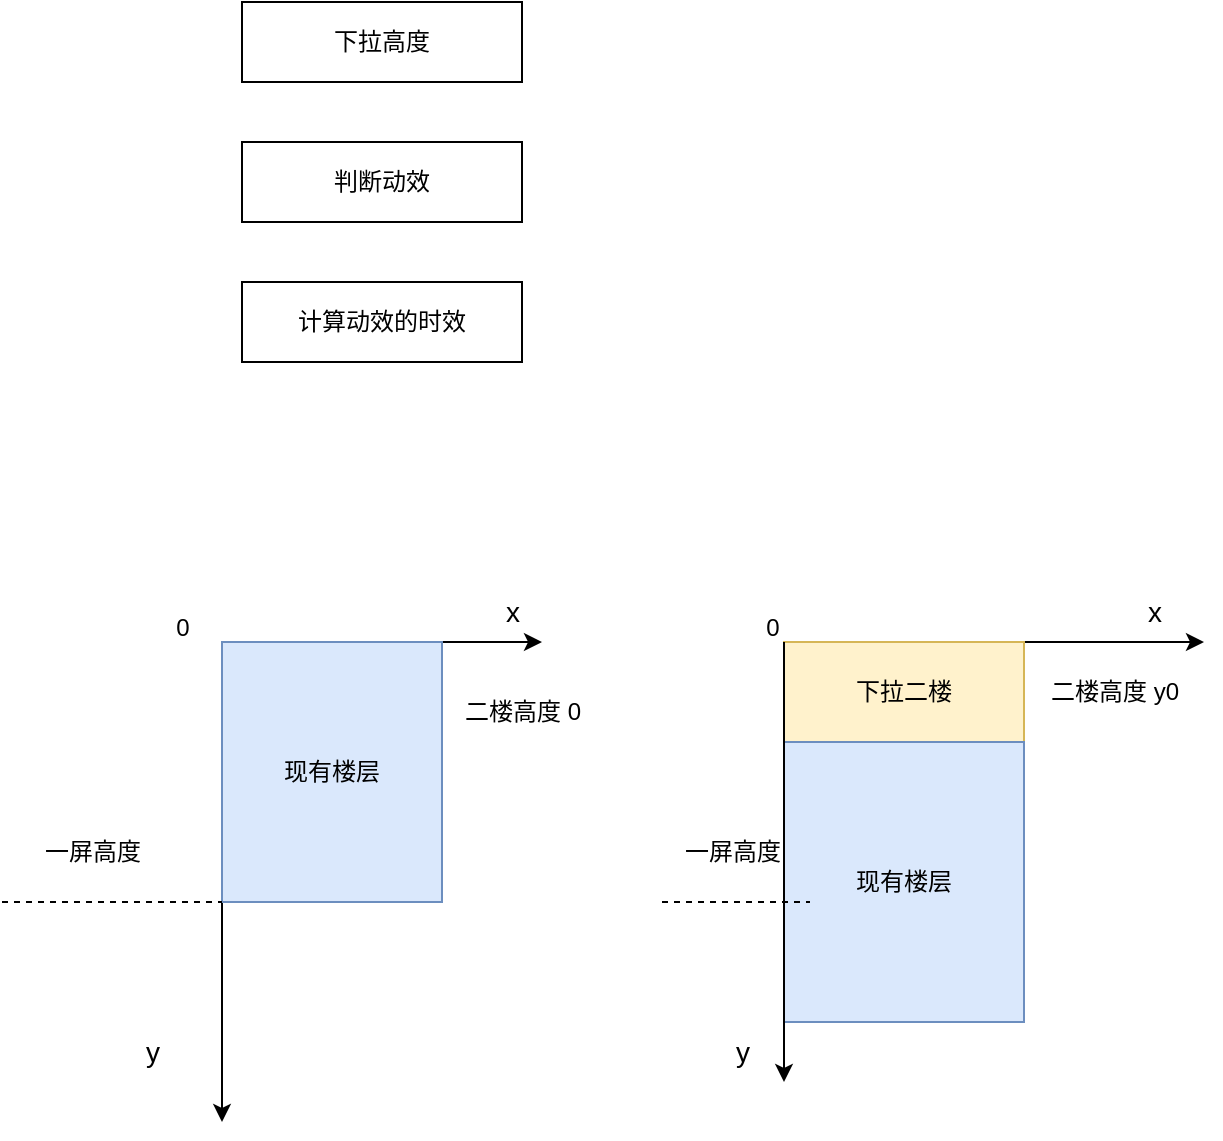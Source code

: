 <mxfile version="24.7.7">
  <diagram name="Page-1" id="_3CXrZuWxp9NNXqnvV0u">
    <mxGraphModel dx="1035" dy="654" grid="1" gridSize="10" guides="1" tooltips="1" connect="1" arrows="1" fold="1" page="1" pageScale="1" pageWidth="827" pageHeight="1169" math="0" shadow="0">
      <root>
        <mxCell id="0" />
        <mxCell id="1" parent="0" />
        <mxCell id="22lBglCoc17cfZs_OlAy-1" value="下拉高度" style="rounded=0;whiteSpace=wrap;html=1;" vertex="1" parent="1">
          <mxGeometry x="190" y="110" width="140" height="40" as="geometry" />
        </mxCell>
        <mxCell id="22lBglCoc17cfZs_OlAy-2" value="判断动效" style="rounded=0;whiteSpace=wrap;html=1;" vertex="1" parent="1">
          <mxGeometry x="190" y="180" width="140" height="40" as="geometry" />
        </mxCell>
        <mxCell id="22lBglCoc17cfZs_OlAy-3" value="计算动效的时效" style="rounded=0;whiteSpace=wrap;html=1;" vertex="1" parent="1">
          <mxGeometry x="190" y="250" width="140" height="40" as="geometry" />
        </mxCell>
        <mxCell id="22lBglCoc17cfZs_OlAy-4" value="" style="endArrow=classic;html=1;rounded=0;" edge="1" parent="1">
          <mxGeometry width="50" height="50" relative="1" as="geometry">
            <mxPoint x="180" y="430" as="sourcePoint" />
            <mxPoint x="340" y="430" as="targetPoint" />
          </mxGeometry>
        </mxCell>
        <mxCell id="22lBglCoc17cfZs_OlAy-6" value="" style="endArrow=classic;html=1;rounded=0;" edge="1" parent="1">
          <mxGeometry width="50" height="50" relative="1" as="geometry">
            <mxPoint x="180" y="430" as="sourcePoint" />
            <mxPoint x="180" y="670" as="targetPoint" />
          </mxGeometry>
        </mxCell>
        <mxCell id="22lBglCoc17cfZs_OlAy-8" value="&lt;font style=&quot;font-size: 14px;&quot;&gt;x&lt;/font&gt;" style="text;html=1;align=center;verticalAlign=middle;resizable=0;points=[];autosize=1;strokeColor=none;fillColor=none;" vertex="1" parent="1">
          <mxGeometry x="310" y="400" width="30" height="30" as="geometry" />
        </mxCell>
        <mxCell id="22lBglCoc17cfZs_OlAy-9" value="&lt;font style=&quot;font-size: 14px;&quot;&gt;y&lt;/font&gt;" style="text;html=1;align=center;verticalAlign=middle;resizable=0;points=[];autosize=1;strokeColor=none;fillColor=none;" vertex="1" parent="1">
          <mxGeometry x="130" y="620" width="30" height="30" as="geometry" />
        </mxCell>
        <mxCell id="22lBglCoc17cfZs_OlAy-12" value="二楼高度 0" style="text;html=1;align=center;verticalAlign=middle;resizable=0;points=[];autosize=1;strokeColor=none;fillColor=none;" vertex="1" parent="1">
          <mxGeometry x="290" y="450" width="80" height="30" as="geometry" />
        </mxCell>
        <mxCell id="22lBglCoc17cfZs_OlAy-13" value="" style="endArrow=classic;html=1;rounded=0;" edge="1" parent="1">
          <mxGeometry width="50" height="50" relative="1" as="geometry">
            <mxPoint x="461" y="430" as="sourcePoint" />
            <mxPoint x="671" y="430" as="targetPoint" />
          </mxGeometry>
        </mxCell>
        <mxCell id="22lBglCoc17cfZs_OlAy-15" value="现有楼层" style="rounded=0;whiteSpace=wrap;html=1;fillColor=#dae8fc;strokeColor=#6c8ebf;" vertex="1" parent="1">
          <mxGeometry x="180" y="430" width="110" height="130" as="geometry" />
        </mxCell>
        <mxCell id="22lBglCoc17cfZs_OlAy-16" value="&lt;font style=&quot;font-size: 14px;&quot;&gt;x&lt;/font&gt;" style="text;html=1;align=center;verticalAlign=middle;resizable=0;points=[];autosize=1;strokeColor=none;fillColor=none;" vertex="1" parent="1">
          <mxGeometry x="631" y="400" width="30" height="30" as="geometry" />
        </mxCell>
        <mxCell id="22lBglCoc17cfZs_OlAy-17" value="&lt;font style=&quot;font-size: 14px;&quot;&gt;y&lt;/font&gt;" style="text;html=1;align=center;verticalAlign=middle;resizable=0;points=[];autosize=1;strokeColor=none;fillColor=none;" vertex="1" parent="1">
          <mxGeometry x="425" y="620" width="30" height="30" as="geometry" />
        </mxCell>
        <mxCell id="22lBglCoc17cfZs_OlAy-19" value="二楼高度 y0" style="text;html=1;align=center;verticalAlign=middle;resizable=0;points=[];autosize=1;strokeColor=none;fillColor=none;" vertex="1" parent="1">
          <mxGeometry x="581" y="440" width="90" height="30" as="geometry" />
        </mxCell>
        <mxCell id="22lBglCoc17cfZs_OlAy-20" value="下拉二楼" style="rounded=0;whiteSpace=wrap;html=1;fillColor=#fff2cc;strokeColor=#d6b656;" vertex="1" parent="1">
          <mxGeometry x="461" y="430" width="120" height="50" as="geometry" />
        </mxCell>
        <mxCell id="22lBglCoc17cfZs_OlAy-21" value="现有楼层" style="rounded=0;whiteSpace=wrap;html=1;fillColor=#dae8fc;strokeColor=#6c8ebf;" vertex="1" parent="1">
          <mxGeometry x="461" y="480" width="120" height="140" as="geometry" />
        </mxCell>
        <mxCell id="22lBglCoc17cfZs_OlAy-22" value="" style="endArrow=none;dashed=1;html=1;rounded=0;" edge="1" parent="1">
          <mxGeometry width="50" height="50" relative="1" as="geometry">
            <mxPoint x="70" y="560" as="sourcePoint" />
            <mxPoint x="180" y="560" as="targetPoint" />
          </mxGeometry>
        </mxCell>
        <mxCell id="22lBglCoc17cfZs_OlAy-23" value="一屏高度" style="text;html=1;align=center;verticalAlign=middle;resizable=0;points=[];autosize=1;strokeColor=none;fillColor=none;" vertex="1" parent="1">
          <mxGeometry x="80" y="520" width="70" height="30" as="geometry" />
        </mxCell>
        <mxCell id="22lBglCoc17cfZs_OlAy-25" value="" style="endArrow=classic;html=1;rounded=0;" edge="1" parent="1">
          <mxGeometry width="50" height="50" relative="1" as="geometry">
            <mxPoint x="461" y="430" as="sourcePoint" />
            <mxPoint x="461" y="650" as="targetPoint" />
          </mxGeometry>
        </mxCell>
        <mxCell id="22lBglCoc17cfZs_OlAy-24" value="一屏高度" style="text;html=1;align=center;verticalAlign=middle;resizable=0;points=[];autosize=1;strokeColor=none;fillColor=none;" vertex="1" parent="1">
          <mxGeometry x="400" y="520" width="70" height="30" as="geometry" />
        </mxCell>
        <mxCell id="22lBglCoc17cfZs_OlAy-26" value="" style="endArrow=none;dashed=1;html=1;rounded=0;" edge="1" parent="1">
          <mxGeometry width="50" height="50" relative="1" as="geometry">
            <mxPoint x="400" y="560" as="sourcePoint" />
            <mxPoint x="474" y="560" as="targetPoint" />
          </mxGeometry>
        </mxCell>
        <mxCell id="22lBglCoc17cfZs_OlAy-29" value="0" style="text;html=1;align=center;verticalAlign=middle;resizable=0;points=[];autosize=1;strokeColor=none;fillColor=none;" vertex="1" parent="1">
          <mxGeometry x="145" y="408" width="30" height="30" as="geometry" />
        </mxCell>
        <mxCell id="22lBglCoc17cfZs_OlAy-30" value="0" style="text;html=1;align=center;verticalAlign=middle;resizable=0;points=[];autosize=1;strokeColor=none;fillColor=none;" vertex="1" parent="1">
          <mxGeometry x="440" y="408" width="30" height="30" as="geometry" />
        </mxCell>
      </root>
    </mxGraphModel>
  </diagram>
</mxfile>

